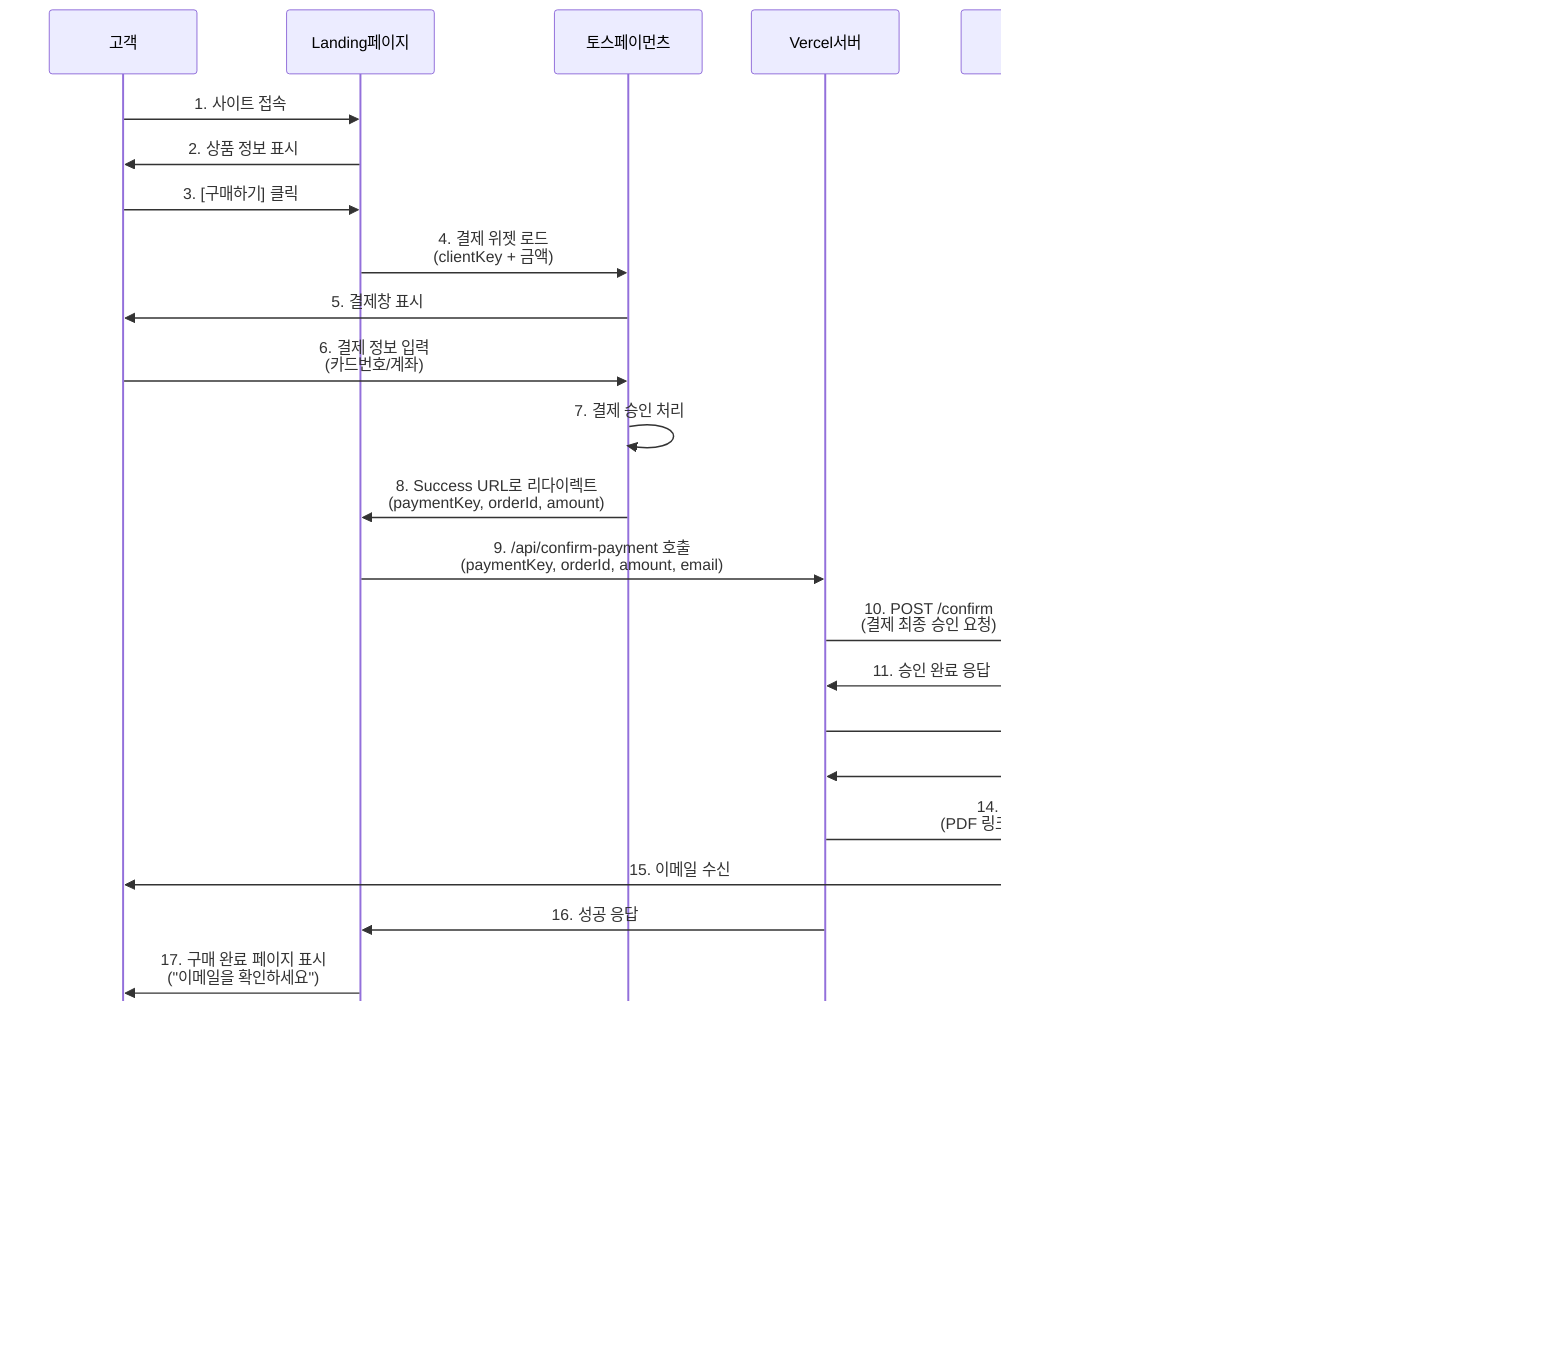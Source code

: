 sequenceDiagram
    participant 고객
    participant Landing페이지
    participant 토스페이먼츠
    participant Vercel서버
    participant 토스API
    participant Gmail
    participant GoogleDrive

    고객->>Landing페이지: 1. 사이트 접속
    Landing페이지->>고객: 2. 상품 정보 표시
    고객->>Landing페이지: 3. [구매하기] 클릭
    
    Landing페이지->>토스페이먼츠: 4. 결제 위젯 로드<br/>(clientKey + 금액)
    토스페이먼츠->>고객: 5. 결제창 표시
    고객->>토스페이먼츠: 6. 결제 정보 입력<br/>(카드번호/계좌)
    
    토스페이먼츠->>토스페이먼츠: 7. 결제 승인 처리
    토스페이먼츠->>Landing페이지: 8. Success URL로 리다이렉트<br/>(paymentKey, orderId, amount)
    
    Landing페이지->>Vercel서버: 9. /api/confirm-payment 호출<br/>(paymentKey, orderId, amount, email)
    
    Vercel서버->>토스API: 10. POST /confirm<br/>(결제 최종 승인 요청)
    토스API->>Vercel서버: 11. 승인 완료 응답
    
    Vercel서버->>GoogleDrive: 12. PDF 공유 링크 확인
    GoogleDrive->>Vercel서버: 13. 다운로드 링크 반환
    
    Vercel서버->>Gmail: 14. 이메일 발송<br/>(PDF 링크 + GitHub 링크)
    Gmail->>고객: 15. 이메일 수신
    
    Vercel서버->>Landing페이지: 16. 성공 응답
    Landing페이지->>고객: 17. 구매 완료 페이지 표시<br/>("이메일을 확인하세요")
    
    고객->>Gmail: 18. 이메일 확인
    고객->>GoogleDrive: 19. PDF 다운로드
    
    Note over 고객,GoogleDrive: 전체 프로세스: 약 3-5초
    Note over Vercel서버: Serverless Function<br/>자동 확장, 비용 절감
    Note over 토스페이먼츠: 안전한 결제 처리<br/>PCI-DSS 인증